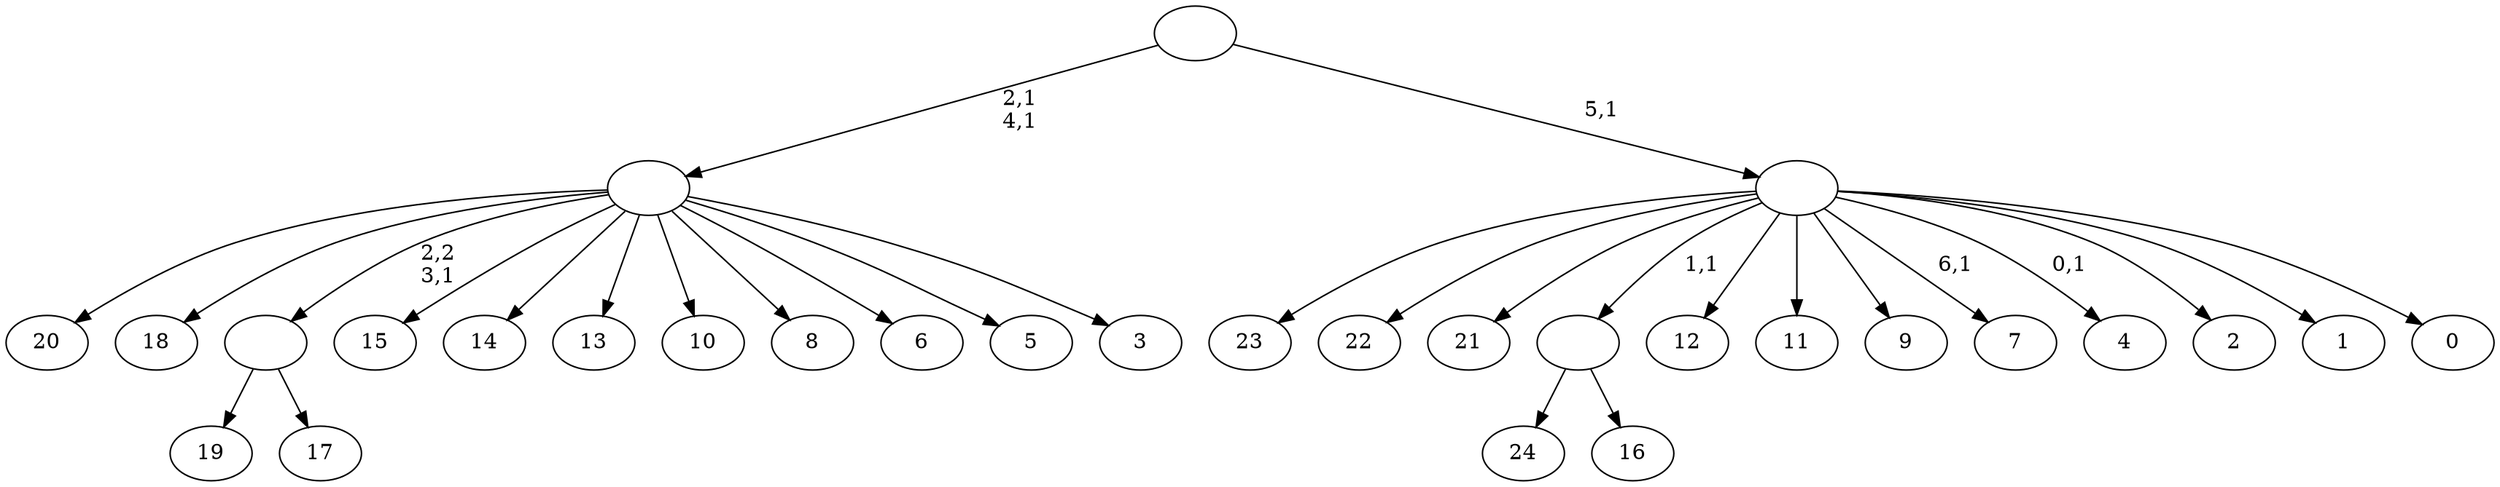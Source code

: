 digraph T {
	32 [label="24"]
	31 [label="23"]
	30 [label="22"]
	29 [label="21"]
	28 [label="20"]
	27 [label="19"]
	26 [label="18"]
	25 [label="17"]
	24 [label=""]
	23 [label="16"]
	22 [label=""]
	21 [label="15"]
	20 [label="14"]
	19 [label="13"]
	18 [label="12"]
	17 [label="11"]
	16 [label="10"]
	15 [label="9"]
	14 [label="8"]
	13 [label="7"]
	11 [label="6"]
	10 [label="5"]
	9 [label="4"]
	7 [label="3"]
	6 [label=""]
	4 [label="2"]
	3 [label="1"]
	2 [label="0"]
	1 [label=""]
	0 [label=""]
	24 -> 27 [label=""]
	24 -> 25 [label=""]
	22 -> 32 [label=""]
	22 -> 23 [label=""]
	6 -> 28 [label=""]
	6 -> 26 [label=""]
	6 -> 24 [label="2,2\n3,1"]
	6 -> 21 [label=""]
	6 -> 20 [label=""]
	6 -> 19 [label=""]
	6 -> 16 [label=""]
	6 -> 14 [label=""]
	6 -> 11 [label=""]
	6 -> 10 [label=""]
	6 -> 7 [label=""]
	1 -> 9 [label="0,1"]
	1 -> 13 [label="6,1"]
	1 -> 31 [label=""]
	1 -> 30 [label=""]
	1 -> 29 [label=""]
	1 -> 22 [label="1,1"]
	1 -> 18 [label=""]
	1 -> 17 [label=""]
	1 -> 15 [label=""]
	1 -> 4 [label=""]
	1 -> 3 [label=""]
	1 -> 2 [label=""]
	0 -> 6 [label="2,1\n4,1"]
	0 -> 1 [label="5,1"]
}
